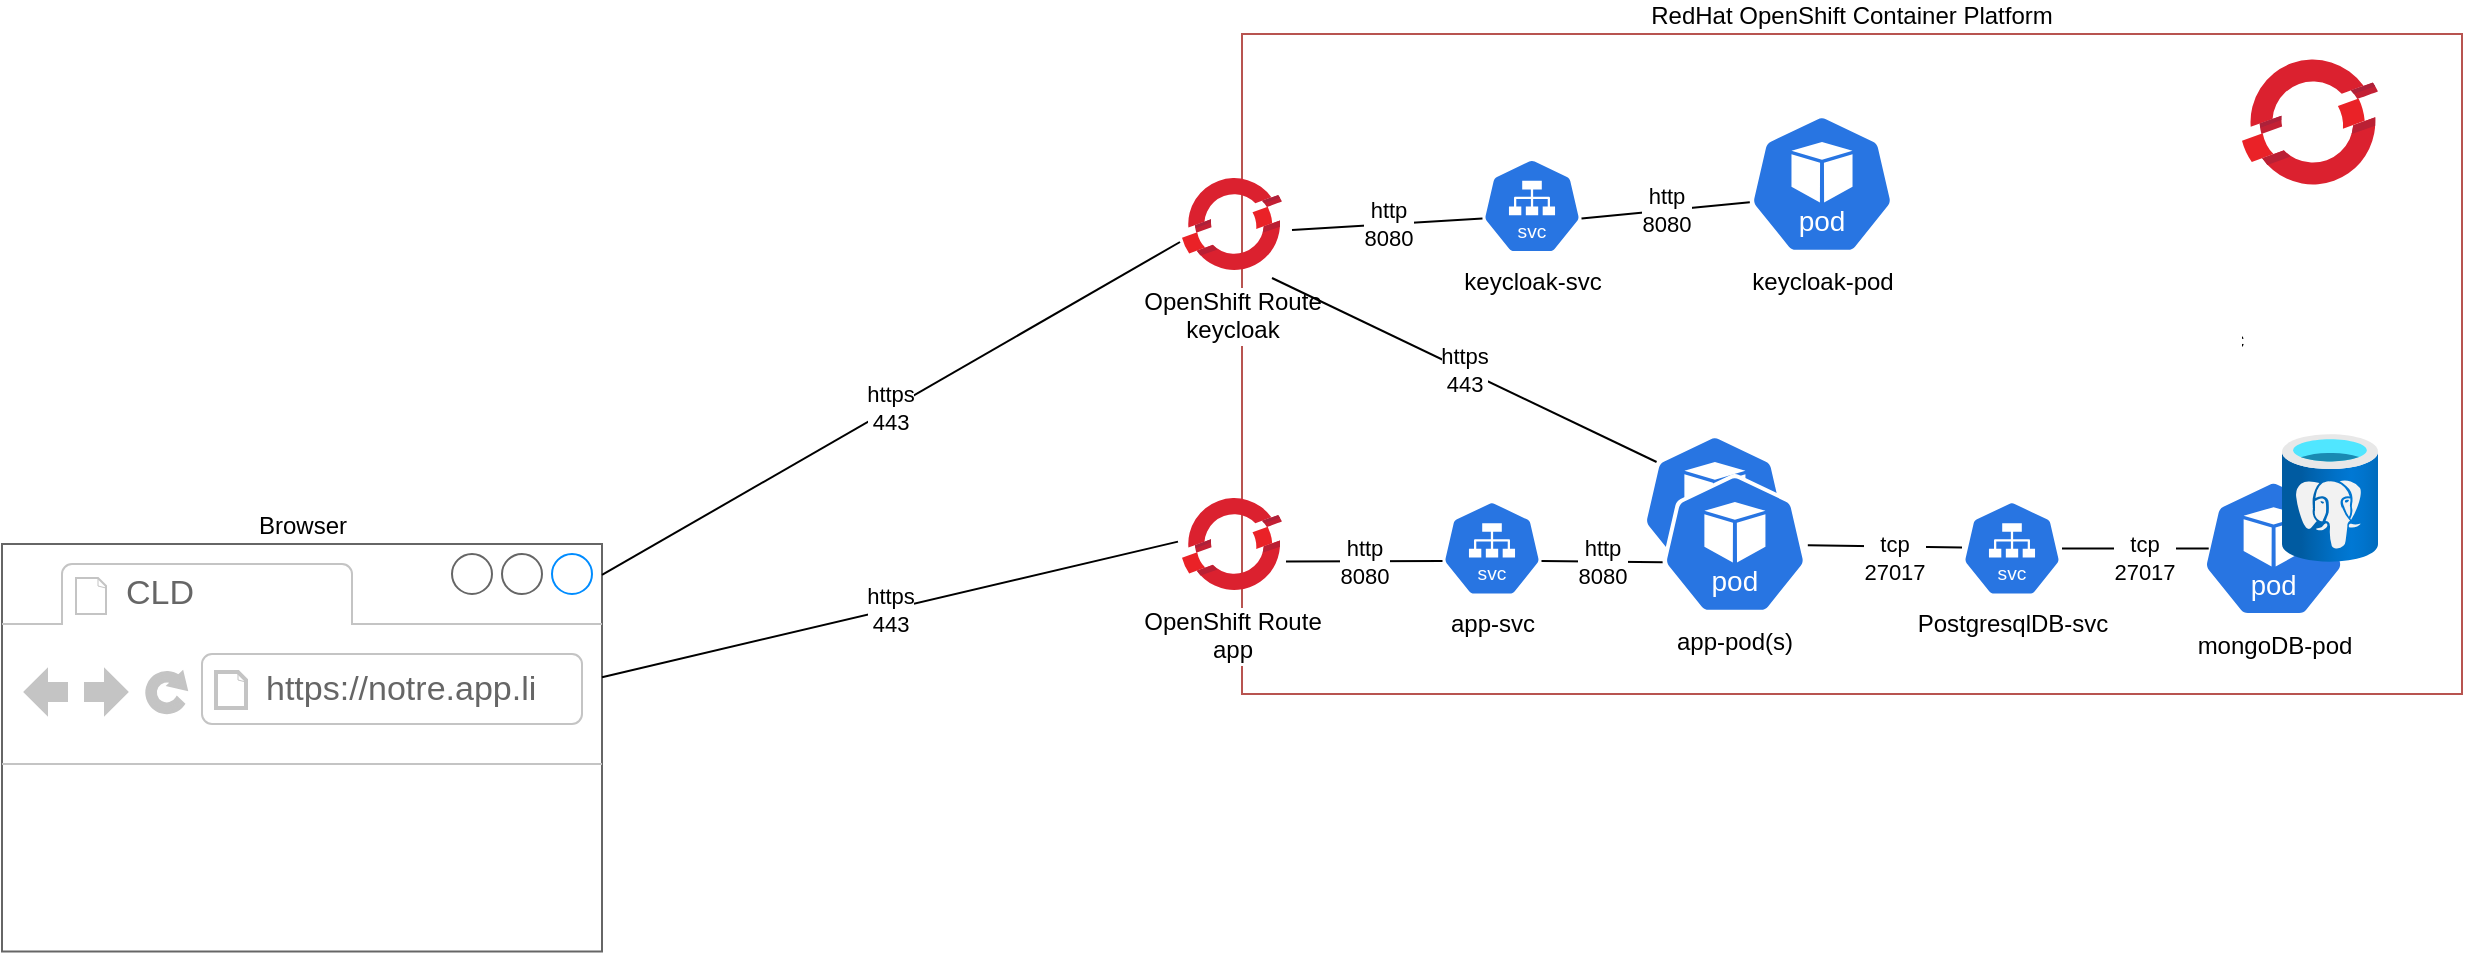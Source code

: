 <mxfile version="24.4.6" type="github">
  <diagram name="Page-1" id="197159a0-c6a4-9194-75a8-e4174976684c">
    <mxGraphModel dx="984" dy="608" grid="1" gridSize="10" guides="1" tooltips="1" connect="1" arrows="1" fold="1" page="1" pageScale="1.5" pageWidth="1169" pageHeight="826" background="none" math="0" shadow="0">
      <root>
        <mxCell id="0" style=";html=1;" />
        <mxCell id="1" style=";html=1;" parent="0" />
        <mxCell id="bUOJ_VPWDClfyEDVL0uz-1" value="&lt;div&gt;RedHat OpenShift Container Platform&lt;/div&gt;" style="rounded=0;whiteSpace=wrap;html=1;labelPosition=center;verticalLabelPosition=top;align=center;verticalAlign=bottom;fillColor=none;strokeColor=#b85450;" parent="1" vertex="1">
          <mxGeometry x="800" y="520" width="610" height="330" as="geometry" />
        </mxCell>
        <mxCell id="bUOJ_VPWDClfyEDVL0uz-2" value="" style="image;aspect=fixed;html=1;points=[];align=center;fontSize=12;image=img/lib/azure2/containers/Azure_Red_Hat_OpenShift.svg;" parent="1" vertex="1">
          <mxGeometry x="1300" y="530" width="68" height="68" as="geometry" />
        </mxCell>
        <mxCell id="bUOJ_VPWDClfyEDVL0uz-3" value="keycloak-pod" style="aspect=fixed;sketch=0;html=1;dashed=0;whitespace=wrap;verticalLabelPosition=bottom;verticalAlign=top;fillColor=#2875E2;strokeColor=#ffffff;points=[[0.005,0.63,0],[0.1,0.2,0],[0.9,0.2,0],[0.5,0,0],[0.995,0.63,0],[0.72,0.99,0],[0.5,1,0],[0.28,0.99,0]];shape=mxgraph.kubernetes.icon2;kubernetesLabel=1;prIcon=pod" parent="1" vertex="1">
          <mxGeometry x="1053.54" y="560" width="72.92" height="70" as="geometry" />
        </mxCell>
        <mxCell id="bUOJ_VPWDClfyEDVL0uz-12" value="&lt;div&gt;app-svc&lt;/div&gt;" style="aspect=fixed;sketch=0;html=1;dashed=0;whitespace=wrap;verticalLabelPosition=bottom;verticalAlign=top;fillColor=#2875E2;strokeColor=#ffffff;points=[[0.005,0.63,0],[0.1,0.2,0],[0.9,0.2,0],[0.5,0,0],[0.995,0.63,0],[0.72,0.99,0],[0.5,1,0],[0.28,0.99,0]];shape=mxgraph.kubernetes.icon2;kubernetesLabel=1;prIcon=svc" parent="1" vertex="1">
          <mxGeometry x="900" y="753.2" width="50" height="48" as="geometry" />
        </mxCell>
        <mxCell id="bUOJ_VPWDClfyEDVL0uz-15" value="OpenShift Route&lt;br&gt;app" style="image;aspect=fixed;html=1;points=[];align=center;fontSize=12;image=img/lib/azure2/containers/Azure_Red_Hat_OpenShift.svg;" parent="1" vertex="1">
          <mxGeometry x="770" y="750" width="50" height="50" as="geometry" />
        </mxCell>
        <mxCell id="bUOJ_VPWDClfyEDVL0uz-17" value="Browser" style="strokeWidth=1;shadow=0;dashed=0;align=center;html=1;shape=mxgraph.mockup.containers.browserWindow;rSize=0;strokeColor=#666666;strokeColor2=#008cff;strokeColor3=#c4c4c4;mainText=,;recursiveResize=0;labelPosition=center;verticalLabelPosition=top;verticalAlign=bottom;" parent="1" vertex="1">
          <mxGeometry x="180" y="775" width="300" height="203.8" as="geometry" />
        </mxCell>
        <mxCell id="bUOJ_VPWDClfyEDVL0uz-18" value="CLD" style="strokeWidth=1;shadow=0;dashed=0;align=center;html=1;shape=mxgraph.mockup.containers.anchor;fontSize=17;fontColor=#666666;align=left;whiteSpace=wrap;" parent="bUOJ_VPWDClfyEDVL0uz-17" vertex="1">
          <mxGeometry x="60" y="12" width="100" height="26" as="geometry" />
        </mxCell>
        <mxCell id="bUOJ_VPWDClfyEDVL0uz-19" value="https://notre.app.li" style="strokeWidth=1;shadow=0;dashed=0;align=center;html=1;shape=mxgraph.mockup.containers.anchor;rSize=0;fontSize=17;fontColor=#666666;align=left;" parent="bUOJ_VPWDClfyEDVL0uz-17" vertex="1">
          <mxGeometry x="130" y="60" width="150" height="26" as="geometry" />
        </mxCell>
        <mxCell id="bUOJ_VPWDClfyEDVL0uz-23" value="https&lt;br&gt;443" style="endArrow=none;html=1;rounded=0;exitX=-0.04;exitY=0.476;exitDx=0;exitDy=0;exitPerimeter=0;" parent="1" source="bUOJ_VPWDClfyEDVL0uz-15" target="bUOJ_VPWDClfyEDVL0uz-17" edge="1">
          <mxGeometry width="50" height="50" relative="1" as="geometry">
            <mxPoint x="850" y="810" as="sourcePoint" />
            <mxPoint x="900" y="760" as="targetPoint" />
          </mxGeometry>
        </mxCell>
        <mxCell id="bUOJ_VPWDClfyEDVL0uz-24" value="http&lt;br&gt;8080" style="endArrow=none;html=1;rounded=0;exitX=0.005;exitY=0.63;exitDx=0;exitDy=0;exitPerimeter=0;entryX=1.04;entryY=0.676;entryDx=0;entryDy=0;entryPerimeter=0;" parent="1" source="bUOJ_VPWDClfyEDVL0uz-12" target="bUOJ_VPWDClfyEDVL0uz-15" edge="1">
          <mxGeometry x="-0.003" width="50" height="50" relative="1" as="geometry">
            <mxPoint x="688" y="1049" as="sourcePoint" />
            <mxPoint x="330" y="960" as="targetPoint" />
            <mxPoint as="offset" />
          </mxGeometry>
        </mxCell>
        <mxCell id="bUOJ_VPWDClfyEDVL0uz-29" value="http&lt;br&gt;8080" style="endArrow=none;html=1;rounded=0;exitX=0.005;exitY=0.63;exitDx=0;exitDy=0;exitPerimeter=0;entryX=0.995;entryY=0.63;entryDx=0;entryDy=0;entryPerimeter=0;" parent="1" source="bUOJ_VPWDClfyEDVL0uz-4" target="bUOJ_VPWDClfyEDVL0uz-12" edge="1">
          <mxGeometry width="50" height="50" relative="1" as="geometry">
            <mxPoint x="998" y="850" as="sourcePoint" />
            <mxPoint x="920" y="852" as="targetPoint" />
          </mxGeometry>
        </mxCell>
        <mxCell id="bUOJ_VPWDClfyEDVL0uz-33" value="&lt;div&gt;&lt;br&gt;&lt;/div&gt;" style="aspect=fixed;sketch=0;html=1;dashed=0;whitespace=wrap;verticalLabelPosition=bottom;verticalAlign=top;fillColor=#2875E2;strokeColor=#ffffff;points=[[0.005,0.63,0],[0.1,0.2,0],[0.9,0.2,0],[0.5,0,0],[0.995,0.63,0],[0.72,0.99,0],[0.5,1,0],[0.28,0.99,0]];shape=mxgraph.kubernetes.icon2;kubernetesLabel=1;prIcon=pod" parent="1" vertex="1">
          <mxGeometry x="1000" y="720" width="72.91" height="70" as="geometry" />
        </mxCell>
        <mxCell id="bUOJ_VPWDClfyEDVL0uz-4" value="&lt;div&gt;app-pod(s)&lt;/div&gt;" style="aspect=fixed;sketch=0;html=1;dashed=0;whitespace=wrap;verticalLabelPosition=bottom;verticalAlign=top;fillColor=#2875E2;strokeColor=#ffffff;points=[[0.005,0.63,0],[0.1,0.2,0],[0.9,0.2,0],[0.5,0,0],[0.995,0.63,0],[0.72,0.99,0],[0.5,1,0],[0.28,0.99,0]];shape=mxgraph.kubernetes.icon2;kubernetesLabel=1;prIcon=pod" parent="1" vertex="1">
          <mxGeometry x="1010" y="740" width="72.91" height="70" as="geometry" />
        </mxCell>
        <mxCell id="qOma7RcPHYg1zwben9A7-1" value="OpenShift Route&lt;br&gt;&lt;div&gt;keycloak&lt;/div&gt;" style="image;aspect=fixed;html=1;points=[];align=center;fontSize=12;image=img/lib/azure2/containers/Azure_Red_Hat_OpenShift.svg;" parent="1" vertex="1">
          <mxGeometry x="770" y="590" width="50" height="50" as="geometry" />
        </mxCell>
        <mxCell id="qOma7RcPHYg1zwben9A7-3" value="https&lt;br&gt;443" style="endArrow=none;html=1;rounded=0;exitX=-0.02;exitY=0.68;exitDx=0;exitDy=0;exitPerimeter=0;" parent="1" source="qOma7RcPHYg1zwben9A7-1" target="bUOJ_VPWDClfyEDVL0uz-17" edge="1">
          <mxGeometry width="50" height="50" relative="1" as="geometry">
            <mxPoint x="778" y="784" as="sourcePoint" />
            <mxPoint x="490" y="852" as="targetPoint" />
          </mxGeometry>
        </mxCell>
        <mxCell id="qOma7RcPHYg1zwben9A7-4" value="keycloak-svc" style="aspect=fixed;sketch=0;html=1;dashed=0;whitespace=wrap;verticalLabelPosition=bottom;verticalAlign=top;fillColor=#2875E2;strokeColor=#ffffff;points=[[0.005,0.63,0],[0.1,0.2,0],[0.9,0.2,0],[0.5,0,0],[0.995,0.63,0],[0.72,0.99,0],[0.5,1,0],[0.28,0.99,0]];shape=mxgraph.kubernetes.icon2;kubernetesLabel=1;prIcon=svc" parent="1" vertex="1">
          <mxGeometry x="920" y="582" width="50" height="48" as="geometry" />
        </mxCell>
        <mxCell id="qOma7RcPHYg1zwben9A7-5" value="http&lt;br&gt;8080" style="endArrow=none;html=1;rounded=0;exitX=0.005;exitY=0.63;exitDx=0;exitDy=0;exitPerimeter=0;entryX=0.995;entryY=0.63;entryDx=0;entryDy=0;entryPerimeter=0;" parent="1" source="bUOJ_VPWDClfyEDVL0uz-3" target="qOma7RcPHYg1zwben9A7-4" edge="1">
          <mxGeometry width="50" height="50" relative="1" as="geometry">
            <mxPoint x="1040" y="606.5" as="sourcePoint" />
            <mxPoint x="980" y="605.5" as="targetPoint" />
          </mxGeometry>
        </mxCell>
        <mxCell id="qOma7RcPHYg1zwben9A7-6" value="http&lt;br&gt;8080" style="endArrow=none;html=1;rounded=0;exitX=0.005;exitY=0.63;exitDx=0;exitDy=0;exitPerimeter=0;entryX=1.1;entryY=0.56;entryDx=0;entryDy=0;entryPerimeter=0;" parent="1" source="qOma7RcPHYg1zwben9A7-4" target="qOma7RcPHYg1zwben9A7-1" edge="1">
          <mxGeometry x="-0.003" width="50" height="50" relative="1" as="geometry">
            <mxPoint x="910" y="793" as="sourcePoint" />
            <mxPoint x="832" y="794" as="targetPoint" />
            <mxPoint as="offset" />
          </mxGeometry>
        </mxCell>
        <mxCell id="qOma7RcPHYg1zwben9A7-7" value="https&lt;br&gt;443" style="endArrow=none;html=1;rounded=0;exitX=0.9;exitY=1.04;exitDx=0;exitDy=0;exitPerimeter=0;entryX=0.1;entryY=0.2;entryDx=0;entryDy=0;entryPerimeter=0;" parent="1" source="qOma7RcPHYg1zwben9A7-1" target="bUOJ_VPWDClfyEDVL0uz-33" edge="1">
          <mxGeometry width="50" height="50" relative="1" as="geometry">
            <mxPoint x="779" y="634" as="sourcePoint" />
            <mxPoint x="490" y="800" as="targetPoint" />
          </mxGeometry>
        </mxCell>
        <mxCell id="J31OWuKhVoPTrz1gxMmf-3" value="" style="shape=image;html=1;verticalAlign=top;verticalLabelPosition=bottom;labelBackgroundColor=#ffffff;imageAspect=0;aspect=fixed;image=https://cdn0.iconfinder.com/data/icons/long-shadow-web-icons/512/nodejs-128.png" vertex="1" parent="1">
          <mxGeometry x="1062.5" y="700" width="55" height="55" as="geometry" />
        </mxCell>
        <mxCell id="J31OWuKhVoPTrz1gxMmf-13" style="edgeStyle=orthogonalEdgeStyle;rounded=0;orthogonalLoop=1;jettySize=auto;html=1;exitX=0.5;exitY=1;exitDx=0;exitDy=0;" edge="1" parent="1" source="bUOJ_VPWDClfyEDVL0uz-1" target="bUOJ_VPWDClfyEDVL0uz-1">
          <mxGeometry relative="1" as="geometry" />
        </mxCell>
        <mxCell id="J31OWuKhVoPTrz1gxMmf-14" value="" style="shape=image;imageAspect=0;aspect=fixed;verticalLabelPosition=bottom;verticalAlign=top;image=https://static-00.iconduck.com/assets.00/keycloak-icon-2048x2048-5ge904so.png;" vertex="1" parent="1">
          <mxGeometry x="1100" y="530" width="60" height="60" as="geometry" />
        </mxCell>
        <mxCell id="J31OWuKhVoPTrz1gxMmf-18" value="mongoDB-pod" style="aspect=fixed;sketch=0;html=1;dashed=0;whitespace=wrap;verticalLabelPosition=bottom;verticalAlign=top;fillColor=#2875E2;strokeColor=#ffffff;points=[[0.005,0.63,0],[0.1,0.2,0],[0.9,0.2,0],[0.5,0,0],[0.995,0.63,0],[0.72,0.99,0],[0.5,1,0],[0.28,0.99,0]];shape=mxgraph.kubernetes.icon2;kubernetesLabel=1;prIcon=pod" vertex="1" parent="1">
          <mxGeometry x="1280" y="742.82" width="71.61" height="68.75" as="geometry" />
        </mxCell>
        <mxCell id="J31OWuKhVoPTrz1gxMmf-19" value="" style="image;aspect=fixed;html=1;points=[];align=center;fontSize=12;image=img/lib/azure2/databases/Azure_Database_PostgreSQL_Server.svg;" vertex="1" parent="1">
          <mxGeometry x="1320" y="720" width="48" height="64" as="geometry" />
        </mxCell>
        <mxCell id="J31OWuKhVoPTrz1gxMmf-21" value="Postgresql&lt;span style=&quot;background-color: initial;&quot;&gt;DB-svc&lt;/span&gt;" style="aspect=fixed;sketch=0;html=1;dashed=0;whitespace=wrap;verticalLabelPosition=bottom;verticalAlign=top;fillColor=#2875E2;strokeColor=#ffffff;points=[[0.005,0.63,0],[0.1,0.2,0],[0.9,0.2,0],[0.5,0,0],[0.995,0.63,0],[0.72,0.99,0],[0.5,1,0],[0.28,0.99,0]];shape=mxgraph.kubernetes.icon2;kubernetesLabel=1;prIcon=svc" vertex="1" parent="1">
          <mxGeometry x="1160" y="753.2" width="50" height="48" as="geometry" />
        </mxCell>
        <mxCell id="J31OWuKhVoPTrz1gxMmf-22" value="" style="endArrow=none;html=1;rounded=0;" edge="1" parent="1" source="J31OWuKhVoPTrz1gxMmf-21" target="bUOJ_VPWDClfyEDVL0uz-4">
          <mxGeometry width="50" height="50" relative="1" as="geometry">
            <mxPoint x="1198.45" y="852" as="sourcePoint" />
            <mxPoint x="1071.45" y="850" as="targetPoint" />
          </mxGeometry>
        </mxCell>
        <mxCell id="J31OWuKhVoPTrz1gxMmf-23" value="&lt;div&gt;tcp&lt;br&gt;27017&lt;/div&gt;" style="edgeLabel;html=1;align=center;verticalAlign=middle;resizable=0;points=[];" vertex="1" connectable="0" parent="J31OWuKhVoPTrz1gxMmf-22">
          <mxGeometry x="-0.118" y="5" relative="1" as="geometry">
            <mxPoint as="offset" />
          </mxGeometry>
        </mxCell>
        <mxCell id="J31OWuKhVoPTrz1gxMmf-24" value="" style="endArrow=none;html=1;rounded=0;exitX=0.047;exitY=0.5;exitDx=0;exitDy=0;exitPerimeter=0;" edge="1" parent="1" source="J31OWuKhVoPTrz1gxMmf-18" target="J31OWuKhVoPTrz1gxMmf-21">
          <mxGeometry width="50" height="50" relative="1" as="geometry">
            <mxPoint x="1240" y="790" as="sourcePoint" />
            <mxPoint x="1236" y="877" as="targetPoint" />
          </mxGeometry>
        </mxCell>
        <mxCell id="J31OWuKhVoPTrz1gxMmf-25" value="&lt;div&gt;tcp&lt;br&gt;27017&lt;/div&gt;" style="edgeLabel;html=1;align=center;verticalAlign=middle;resizable=0;points=[];" vertex="1" connectable="0" parent="J31OWuKhVoPTrz1gxMmf-24">
          <mxGeometry x="-0.118" y="5" relative="1" as="geometry">
            <mxPoint as="offset" />
          </mxGeometry>
        </mxCell>
        <mxCell id="J31OWuKhVoPTrz1gxMmf-27" value="" style="group" vertex="1" connectable="0" parent="1">
          <mxGeometry x="1240" y="650" width="18" height="10" as="geometry" />
        </mxCell>
        <mxCell id="bUOJ_VPWDClfyEDVL0uz-5" value="mongoDB-pod" style="aspect=fixed;sketch=0;html=1;dashed=0;whitespace=wrap;verticalLabelPosition=bottom;verticalAlign=top;fillColor=#2875E2;strokeColor=#ffffff;points=[[0.005,0.63,0],[0.1,0.2,0],[0.9,0.2,0],[0.5,0,0],[0.995,0.63,0],[0.72,0.99,0],[0.5,1,0],[0.28,0.99,0]];shape=mxgraph.kubernetes.icon2;kubernetesLabel=1;prIcon=pod" parent="J31OWuKhVoPTrz1gxMmf-27" vertex="1">
          <mxGeometry x="12.081" y="1.923" width="0.618" height="0.593" as="geometry" />
        </mxCell>
        <mxCell id="bUOJ_VPWDClfyEDVL0uz-13" value="Postgresql&lt;span style=&quot;background-color: initial;&quot;&gt;DB-svc&lt;/span&gt;" style="aspect=fixed;sketch=0;html=1;dashed=0;whitespace=wrap;verticalLabelPosition=bottom;verticalAlign=top;fillColor=#2875E2;strokeColor=#ffffff;points=[[0.005,0.63,0],[0.1,0.2,0],[0.9,0.2,0],[0.5,0,0],[0.995,0.63,0],[0.72,0.99,0],[0.5,1,0],[0.28,0.99,0]];shape=mxgraph.kubernetes.icon2;kubernetesLabel=1;prIcon=svc" parent="J31OWuKhVoPTrz1gxMmf-27" vertex="1">
          <mxGeometry x="12.733" y="8.154" width="0.431" height="0.414" as="geometry" />
        </mxCell>
        <mxCell id="bUOJ_VPWDClfyEDVL0uz-27" value="" style="endArrow=none;html=1;rounded=0;exitX=0.005;exitY=0.63;exitDx=0;exitDy=0;exitPerimeter=0;entryX=0.25;entryY=1;entryDx=0;entryDy=0;" parent="J31OWuKhVoPTrz1gxMmf-27" source="bUOJ_VPWDClfyEDVL0uz-13" target="J31OWuKhVoPTrz1gxMmf-9" edge="1">
          <mxGeometry width="50" height="50" relative="1" as="geometry">
            <mxPoint x="9.725" y="-4.646" as="sourcePoint" />
            <mxPoint x="5.013" y="-4.569" as="targetPoint" />
          </mxGeometry>
        </mxCell>
        <mxCell id="bUOJ_VPWDClfyEDVL0uz-28" value="&lt;div&gt;tcp&lt;br&gt;27017&lt;/div&gt;" style="edgeLabel;html=1;align=center;verticalAlign=middle;resizable=0;points=[];" parent="bUOJ_VPWDClfyEDVL0uz-27" vertex="1" connectable="0">
          <mxGeometry x="-0.118" y="5" relative="1" as="geometry">
            <mxPoint as="offset" />
          </mxGeometry>
        </mxCell>
        <mxCell id="bUOJ_VPWDClfyEDVL0uz-31" value="" style="endArrow=none;html=1;rounded=0;entryX=0.5;entryY=0;entryDx=0;entryDy=0;entryPerimeter=0;" parent="J31OWuKhVoPTrz1gxMmf-27" source="bUOJ_VPWDClfyEDVL0uz-5" target="bUOJ_VPWDClfyEDVL0uz-13" edge="1">
          <mxGeometry width="50" height="50" relative="1" as="geometry">
            <mxPoint x="15.705" y="-6.462" as="sourcePoint" />
            <mxPoint x="10.389" y="-6.538" as="targetPoint" />
          </mxGeometry>
        </mxCell>
        <mxCell id="bUOJ_VPWDClfyEDVL0uz-32" value="&lt;div&gt;tcp&lt;br&gt;27017&lt;/div&gt;" style="edgeLabel;html=1;align=center;verticalAlign=middle;resizable=0;points=[];" parent="bUOJ_VPWDClfyEDVL0uz-31" vertex="1" connectable="0">
          <mxGeometry x="-0.118" y="5" relative="1" as="geometry">
            <mxPoint as="offset" />
          </mxGeometry>
        </mxCell>
        <mxCell id="J31OWuKhVoPTrz1gxMmf-2" value="" style="image;aspect=fixed;html=1;points=[];align=center;fontSize=12;image=img/lib/azure2/databases/Azure_Database_PostgreSQL_Server.svg;" vertex="1" parent="J31OWuKhVoPTrz1gxMmf-27">
          <mxGeometry x="15.101" y="0.385" width="0.414" height="0.552" as="geometry" />
        </mxCell>
        <mxCell id="J31OWuKhVoPTrz1gxMmf-4" value="vault-svc&lt;div&gt;&lt;br&gt;&lt;/div&gt;" style="aspect=fixed;sketch=0;html=1;dashed=0;whitespace=wrap;verticalLabelPosition=bottom;verticalAlign=top;fillColor=#2875E2;strokeColor=#ffffff;points=[[0.005,0.63,0],[0.1,0.2,0],[0.9,0.2,0],[0.5,0,0],[0.995,0.63,0],[0.72,0.99,0],[0.5,1,0],[0.28,0.99,0]];shape=mxgraph.kubernetes.icon2;kubernetesLabel=1;prIcon=svc" vertex="1" parent="J31OWuKhVoPTrz1gxMmf-27">
          <mxGeometry x="1.9" y="1.185" width="0.431" height="0.414" as="geometry" />
        </mxCell>
        <mxCell id="J31OWuKhVoPTrz1gxMmf-5" value="https&lt;br&gt;443" style="endArrow=none;html=1;rounded=0;" edge="1" parent="J31OWuKhVoPTrz1gxMmf-27" source="J31OWuKhVoPTrz1gxMmf-4">
          <mxGeometry x="-0.083" y="-1" width="50" height="50" relative="1" as="geometry">
            <mxPoint x="5.524" y="-0.365" as="sourcePoint" />
            <mxPoint as="targetPoint" />
            <mxPoint as="offset" />
          </mxGeometry>
        </mxCell>
        <mxCell id="J31OWuKhVoPTrz1gxMmf-6" value="vault&lt;span style=&quot;background-color: initial;&quot;&gt;-pod&lt;/span&gt;" style="aspect=fixed;sketch=0;html=1;dashed=0;whitespace=wrap;verticalLabelPosition=bottom;verticalAlign=top;fillColor=#2875E2;strokeColor=#ffffff;points=[[0.005,0.63,0],[0.1,0.2,0],[0.9,0.2,0],[0.5,0,0],[0.995,0.63,0],[0.72,0.99,0],[0.5,1,0],[0.28,0.99,0]];shape=mxgraph.kubernetes.icon2;kubernetesLabel=1;prIcon=pod" vertex="1" parent="J31OWuKhVoPTrz1gxMmf-27">
          <mxGeometry x="1.207" y="7.308" width="0.629" height="0.604" as="geometry" />
        </mxCell>
        <mxCell id="J31OWuKhVoPTrz1gxMmf-7" value="http&amp;nbsp;&lt;div&gt;8200&lt;/div&gt;" style="endArrow=none;html=1;rounded=0;" edge="1" parent="J31OWuKhVoPTrz1gxMmf-27">
          <mxGeometry x="-0.091" y="-1" width="50" height="50" relative="1" as="geometry">
            <mxPoint x="3.38" y="7.685" as="sourcePoint" />
            <mxPoint x="3.38" y="3.031" as="targetPoint" />
            <mxPoint as="offset" />
          </mxGeometry>
        </mxCell>
        <mxCell id="J31OWuKhVoPTrz1gxMmf-9" value="" style="shape=image;imageAspect=0;aspect=fixed;verticalLabelPosition=bottom;verticalAlign=top;image=https://www.drupal.org/files/project-images/Vault_VerticalLogo_FullColor_2_0.png;" vertex="1" parent="J31OWuKhVoPTrz1gxMmf-27">
          <mxGeometry x="3.838" y="6.154" width="0.692" height="0.69" as="geometry" />
        </mxCell>
        <mxCell id="J31OWuKhVoPTrz1gxMmf-17" value="" style="whiteSpace=wrap;html=1;aspect=fixed;strokeColor=none;" vertex="1" parent="1">
          <mxGeometry x="1200" y="620" width="100" height="100" as="geometry" />
        </mxCell>
      </root>
    </mxGraphModel>
  </diagram>
</mxfile>
